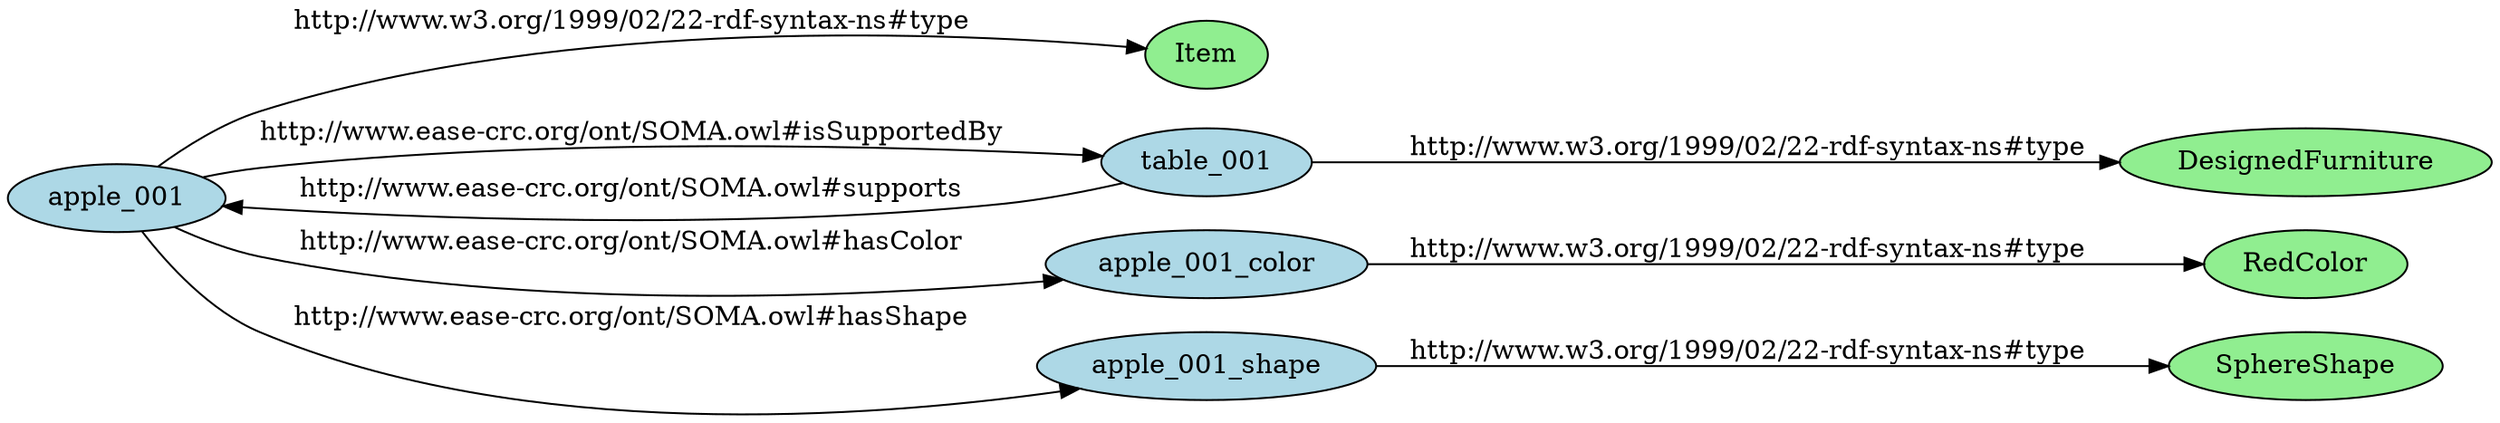 digraph KnowledgeGraph {
  rankdir=LR;
  node [shape=ellipse, style=filled];

  "http://example.org/instances#apple_001" [label="apple_001", fillcolor="lightblue"];
  "http://www.ease-crc.org/ont/SOMA.owl#Item" [label="Item", fillcolor="lightgreen"];
  "http://example.org/instances#table_001" [label="table_001", fillcolor="lightblue"];
  "http://www.ease-crc.org/ont/SOMA.owl#DesignedFurniture" [label="DesignedFurniture", fillcolor="lightgreen"];
  "http://example.org/instances#apple_001_color" [label="apple_001_color", fillcolor="lightblue"];
  "http://www.ease-crc.org/ont/SOMA.owl#RedColor" [label="RedColor", fillcolor="lightgreen"];
  "http://example.org/instances#apple_001_shape" [label="apple_001_shape", fillcolor="lightblue"];
  "http://www.ease-crc.org/ont/SOMA.owl#SphereShape" [label="SphereShape", fillcolor="lightgreen"];

  "http://example.org/instances#apple_001" -> "http://www.ease-crc.org/ont/SOMA.owl#Item" [label="http://www.w3.org/1999/02/22-rdf-syntax-ns#type"];
  "http://example.org/instances#apple_001" -> "http://example.org/instances#apple_001_color" [label="http://www.ease-crc.org/ont/SOMA.owl#hasColor"];
  "http://example.org/instances#apple_001" -> "http://example.org/instances#apple_001_shape" [label="http://www.ease-crc.org/ont/SOMA.owl#hasShape"];
  "http://example.org/instances#apple_001" -> "http://example.org/instances#table_001" [label="http://www.ease-crc.org/ont/SOMA.owl#isSupportedBy"];
  "http://example.org/instances#table_001" -> "http://www.ease-crc.org/ont/SOMA.owl#DesignedFurniture" [label="http://www.w3.org/1999/02/22-rdf-syntax-ns#type"];
  "http://example.org/instances#table_001" -> "http://example.org/instances#apple_001" [label="http://www.ease-crc.org/ont/SOMA.owl#supports"];
  "http://example.org/instances#apple_001_color" -> "http://www.ease-crc.org/ont/SOMA.owl#RedColor" [label="http://www.w3.org/1999/02/22-rdf-syntax-ns#type"];
  "http://example.org/instances#apple_001_shape" -> "http://www.ease-crc.org/ont/SOMA.owl#SphereShape" [label="http://www.w3.org/1999/02/22-rdf-syntax-ns#type"];
}
